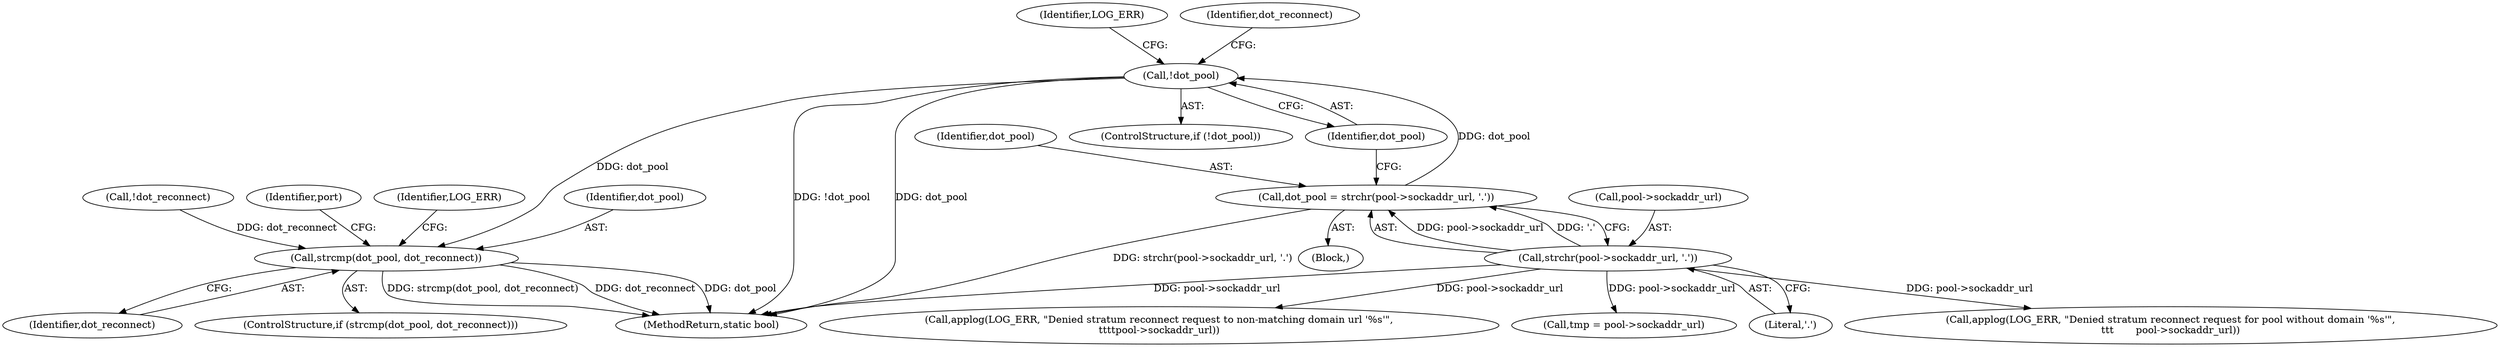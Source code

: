 digraph "0_cgminer_e1c5050734123973b99d181c45e74b2cbb00272e_2@pointer" {
"1000142" [label="(Call,!dot_pool)"];
"1000134" [label="(Call,dot_pool = strchr(pool->sockaddr_url, '.'))"];
"1000136" [label="(Call,strchr(pool->sockaddr_url, '.'))"];
"1000169" [label="(Call,strcmp(dot_pool, dot_reconnect))"];
"1000170" [label="(Identifier,dot_pool)"];
"1000159" [label="(Call,!dot_reconnect)"];
"1000275" [label="(MethodReturn,static bool)"];
"1000141" [label="(ControlStructure,if (!dot_pool))"];
"1000137" [label="(Call,pool->sockaddr_url)"];
"1000182" [label="(Identifier,port)"];
"1000173" [label="(Call,applog(LOG_ERR, \"Denied stratum reconnect request to non-matching domain url '%s'\",\n\t\t\t\tpool->sockaddr_url))"];
"1000146" [label="(Identifier,LOG_ERR)"];
"1000136" [label="(Call,strchr(pool->sockaddr_url, '.'))"];
"1000228" [label="(Call,tmp = pool->sockaddr_url)"];
"1000145" [label="(Call,applog(LOG_ERR, \"Denied stratum reconnect request for pool without domain '%s'\",\n\t\t\t       pool->sockaddr_url))"];
"1000154" [label="(Identifier,dot_reconnect)"];
"1000142" [label="(Call,!dot_pool)"];
"1000169" [label="(Call,strcmp(dot_pool, dot_reconnect))"];
"1000131" [label="(Block,)"];
"1000140" [label="(Literal,'.')"];
"1000134" [label="(Call,dot_pool = strchr(pool->sockaddr_url, '.'))"];
"1000143" [label="(Identifier,dot_pool)"];
"1000135" [label="(Identifier,dot_pool)"];
"1000171" [label="(Identifier,dot_reconnect)"];
"1000168" [label="(ControlStructure,if (strcmp(dot_pool, dot_reconnect)))"];
"1000174" [label="(Identifier,LOG_ERR)"];
"1000142" -> "1000141"  [label="AST: "];
"1000142" -> "1000143"  [label="CFG: "];
"1000143" -> "1000142"  [label="AST: "];
"1000146" -> "1000142"  [label="CFG: "];
"1000154" -> "1000142"  [label="CFG: "];
"1000142" -> "1000275"  [label="DDG: !dot_pool"];
"1000142" -> "1000275"  [label="DDG: dot_pool"];
"1000134" -> "1000142"  [label="DDG: dot_pool"];
"1000142" -> "1000169"  [label="DDG: dot_pool"];
"1000134" -> "1000131"  [label="AST: "];
"1000134" -> "1000136"  [label="CFG: "];
"1000135" -> "1000134"  [label="AST: "];
"1000136" -> "1000134"  [label="AST: "];
"1000143" -> "1000134"  [label="CFG: "];
"1000134" -> "1000275"  [label="DDG: strchr(pool->sockaddr_url, '.')"];
"1000136" -> "1000134"  [label="DDG: pool->sockaddr_url"];
"1000136" -> "1000134"  [label="DDG: '.'"];
"1000136" -> "1000140"  [label="CFG: "];
"1000137" -> "1000136"  [label="AST: "];
"1000140" -> "1000136"  [label="AST: "];
"1000136" -> "1000275"  [label="DDG: pool->sockaddr_url"];
"1000136" -> "1000145"  [label="DDG: pool->sockaddr_url"];
"1000136" -> "1000173"  [label="DDG: pool->sockaddr_url"];
"1000136" -> "1000228"  [label="DDG: pool->sockaddr_url"];
"1000169" -> "1000168"  [label="AST: "];
"1000169" -> "1000171"  [label="CFG: "];
"1000170" -> "1000169"  [label="AST: "];
"1000171" -> "1000169"  [label="AST: "];
"1000174" -> "1000169"  [label="CFG: "];
"1000182" -> "1000169"  [label="CFG: "];
"1000169" -> "1000275"  [label="DDG: strcmp(dot_pool, dot_reconnect)"];
"1000169" -> "1000275"  [label="DDG: dot_reconnect"];
"1000169" -> "1000275"  [label="DDG: dot_pool"];
"1000159" -> "1000169"  [label="DDG: dot_reconnect"];
}
